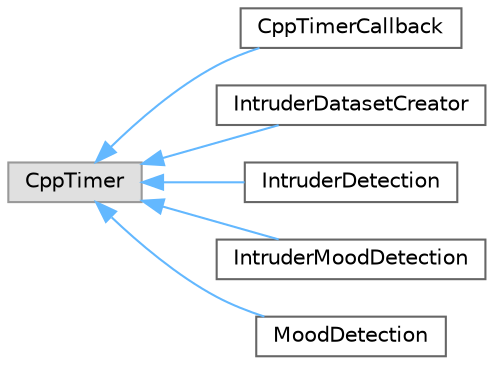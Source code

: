 digraph "Graphical Class Hierarchy"
{
 // LATEX_PDF_SIZE
  bgcolor="transparent";
  edge [fontname=Helvetica,fontsize=10,labelfontname=Helvetica,labelfontsize=10];
  node [fontname=Helvetica,fontsize=10,shape=box,height=0.2,width=0.4];
  rankdir="LR";
  Node0 [label="CppTimer",height=0.2,width=0.4,color="grey60", fillcolor="#E0E0E0", style="filled",tooltip=" "];
  Node0 -> Node1 [dir="back",color="steelblue1",style="solid"];
  Node1 [label="CppTimerCallback",height=0.2,width=0.4,color="grey40", fillcolor="white", style="filled",URL="$class_cpp_timer_callback.html",tooltip=" "];
  Node0 -> Node2 [dir="back",color="steelblue1",style="solid"];
  Node2 [label="IntruderDatasetCreator",height=0.2,width=0.4,color="grey40", fillcolor="white", style="filled",URL="$class_intruder_dataset_creator.html",tooltip=" "];
  Node0 -> Node3 [dir="back",color="steelblue1",style="solid"];
  Node3 [label="IntruderDetection",height=0.2,width=0.4,color="grey40", fillcolor="white", style="filled",URL="$class_intruder_detection.html",tooltip=" "];
  Node0 -> Node4 [dir="back",color="steelblue1",style="solid"];
  Node4 [label="IntruderMoodDetection",height=0.2,width=0.4,color="grey40", fillcolor="white", style="filled",URL="$class_intruder_mood_detection.html",tooltip=" "];
  Node0 -> Node5 [dir="back",color="steelblue1",style="solid"];
  Node5 [label="MoodDetection",height=0.2,width=0.4,color="grey40", fillcolor="white", style="filled",URL="$class_mood_detection.html",tooltip=" "];
}
